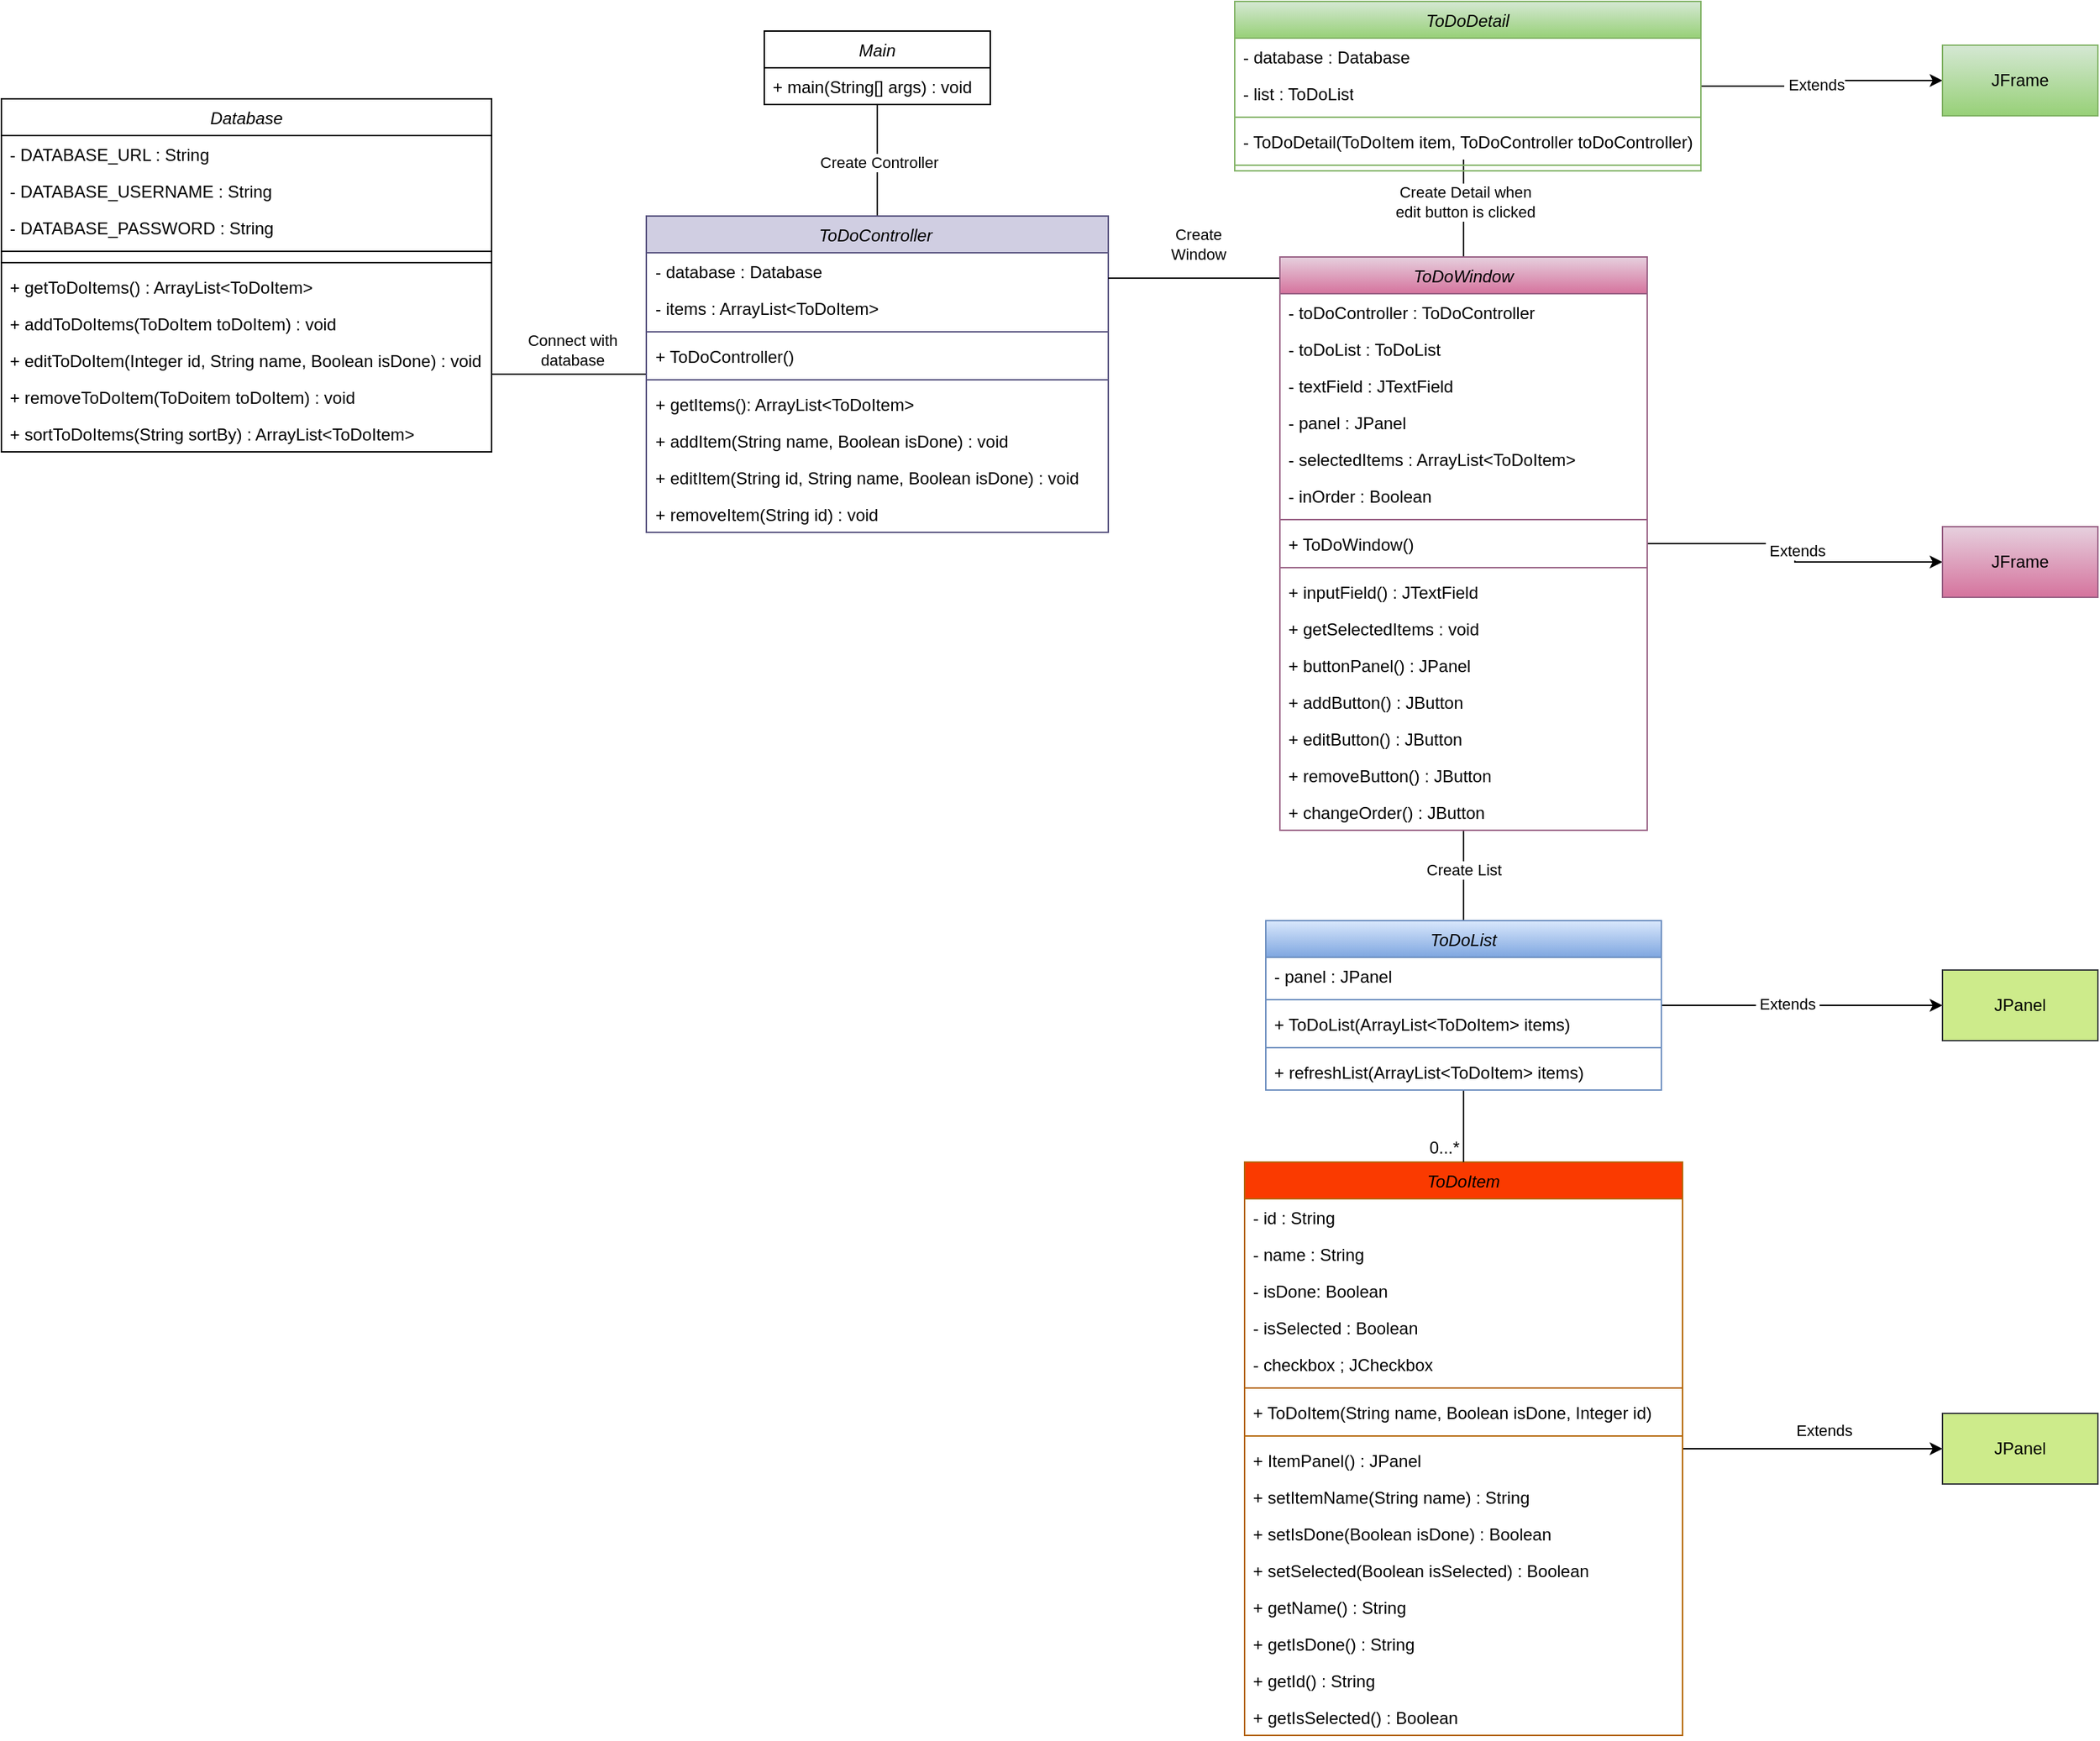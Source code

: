 <mxfile version="22.1.0" type="device">
  <diagram id="C5RBs43oDa-KdzZeNtuy" name="Page-1">
    <mxGraphModel dx="2299" dy="352" grid="0" gridSize="10" guides="1" tooltips="1" connect="1" arrows="1" fold="1" page="1" pageScale="1" pageWidth="827" pageHeight="1169" math="0" shadow="0">
      <root>
        <mxCell id="WIyWlLk6GJQsqaUBKTNV-0" />
        <mxCell id="WIyWlLk6GJQsqaUBKTNV-1" parent="WIyWlLk6GJQsqaUBKTNV-0" />
        <mxCell id="5fqE5YbZ75JVKp_CWdm1-34" style="edgeStyle=orthogonalEdgeStyle;rounded=0;orthogonalLoop=1;jettySize=auto;html=1;entryX=0.5;entryY=0;entryDx=0;entryDy=0;endArrow=none;endFill=0;" parent="WIyWlLk6GJQsqaUBKTNV-1" source="5fqE5YbZ75JVKp_CWdm1-0" target="5fqE5YbZ75JVKp_CWdm1-6" edge="1">
          <mxGeometry relative="1" as="geometry" />
        </mxCell>
        <mxCell id="YKbZHUZuPkttWX-9JCF9-5" value="Create Controller" style="edgeLabel;html=1;align=center;verticalAlign=middle;resizable=0;points=[];" parent="5fqE5YbZ75JVKp_CWdm1-34" vertex="1" connectable="0">
          <mxGeometry x="0.022" y="1" relative="1" as="geometry">
            <mxPoint as="offset" />
          </mxGeometry>
        </mxCell>
        <mxCell id="5fqE5YbZ75JVKp_CWdm1-0" value="&lt;span style=&quot;font-weight: normal;&quot;&gt;&lt;i&gt;Main&lt;/i&gt;&lt;/span&gt;" style="swimlane;fontStyle=1;align=center;verticalAlign=top;childLayout=stackLayout;horizontal=1;startSize=26;horizontalStack=0;resizeParent=1;resizeParentMax=0;resizeLast=0;collapsible=1;marginBottom=0;whiteSpace=wrap;html=1;" parent="WIyWlLk6GJQsqaUBKTNV-1" vertex="1">
          <mxGeometry x="-223" y="26" width="160" height="52" as="geometry" />
        </mxCell>
        <mxCell id="5fqE5YbZ75JVKp_CWdm1-5" value="+ main(String[] args) : void" style="text;strokeColor=none;fillColor=none;align=left;verticalAlign=top;spacingLeft=4;spacingRight=4;overflow=hidden;rotatable=0;points=[[0,0.5],[1,0.5]];portConstraint=eastwest;whiteSpace=wrap;html=1;" parent="5fqE5YbZ75JVKp_CWdm1-0" vertex="1">
          <mxGeometry y="26" width="160" height="26" as="geometry" />
        </mxCell>
        <mxCell id="w45Vwi-eIs067T10ZcWI-48" style="edgeStyle=orthogonalEdgeStyle;rounded=0;orthogonalLoop=1;jettySize=auto;html=1;entryX=1;entryY=0.5;entryDx=0;entryDy=0;endArrow=none;endFill=0;" edge="1" parent="WIyWlLk6GJQsqaUBKTNV-1" source="5fqE5YbZ75JVKp_CWdm1-6">
          <mxGeometry relative="1" as="geometry">
            <mxPoint x="-416" y="269" as="targetPoint" />
          </mxGeometry>
        </mxCell>
        <mxCell id="w45Vwi-eIs067T10ZcWI-49" value="&amp;nbsp;Connect with&amp;nbsp;&lt;br&gt;database" style="edgeLabel;html=1;align=center;verticalAlign=middle;resizable=0;points=[];" vertex="1" connectable="0" parent="w45Vwi-eIs067T10ZcWI-48">
          <mxGeometry x="0.227" y="-1" relative="1" as="geometry">
            <mxPoint x="14" y="-17" as="offset" />
          </mxGeometry>
        </mxCell>
        <mxCell id="5fqE5YbZ75JVKp_CWdm1-6" value="&lt;span style=&quot;font-weight: normal;&quot;&gt;&lt;i&gt;ToDoController&amp;nbsp;&lt;/i&gt;&lt;/span&gt;" style="swimlane;fontStyle=1;align=center;verticalAlign=top;childLayout=stackLayout;horizontal=1;startSize=26;horizontalStack=0;resizeParent=1;resizeParentMax=0;resizeLast=0;collapsible=1;marginBottom=0;whiteSpace=wrap;html=1;swimlaneFillColor=none;fillStyle=auto;fillColor=#d0cee2;strokeColor=#56517e;" parent="WIyWlLk6GJQsqaUBKTNV-1" vertex="1">
          <mxGeometry x="-306.5" y="157" width="327" height="224" as="geometry">
            <mxRectangle x="-80" y="240" width="200" height="30" as="alternateBounds" />
          </mxGeometry>
        </mxCell>
        <mxCell id="VXDTS8KAfgjFbPecjngq-49" value="- database : Database" style="text;strokeColor=none;fillColor=none;align=left;verticalAlign=top;spacingLeft=4;spacingRight=4;overflow=hidden;rotatable=0;points=[[0,0.5],[1,0.5]];portConstraint=eastwest;whiteSpace=wrap;html=1;" parent="5fqE5YbZ75JVKp_CWdm1-6" vertex="1">
          <mxGeometry y="26" width="327" height="26" as="geometry" />
        </mxCell>
        <mxCell id="sn2KJ4SA_1CiMpDm1pX7-0" value="- items : ArrayList&amp;lt;ToDoItem&amp;gt;&amp;nbsp;" style="text;strokeColor=none;fillColor=none;align=left;verticalAlign=top;spacingLeft=4;spacingRight=4;overflow=hidden;rotatable=0;points=[[0,0.5],[1,0.5]];portConstraint=eastwest;whiteSpace=wrap;html=1;" parent="5fqE5YbZ75JVKp_CWdm1-6" vertex="1">
          <mxGeometry y="52" width="327" height="26" as="geometry" />
        </mxCell>
        <mxCell id="VXDTS8KAfgjFbPecjngq-7" value="" style="line;strokeWidth=1;fillColor=none;align=left;verticalAlign=middle;spacingTop=-1;spacingLeft=3;spacingRight=3;rotatable=0;labelPosition=right;points=[];portConstraint=eastwest;strokeColor=inherit;" parent="5fqE5YbZ75JVKp_CWdm1-6" vertex="1">
          <mxGeometry y="78" width="327" height="8" as="geometry" />
        </mxCell>
        <mxCell id="VXDTS8KAfgjFbPecjngq-6" value="+ ToDoController()" style="text;strokeColor=none;fillColor=none;align=left;verticalAlign=top;spacingLeft=4;spacingRight=4;overflow=hidden;rotatable=0;points=[[0,0.5],[1,0.5]];portConstraint=eastwest;whiteSpace=wrap;html=1;" parent="5fqE5YbZ75JVKp_CWdm1-6" vertex="1">
          <mxGeometry y="86" width="327" height="26" as="geometry" />
        </mxCell>
        <mxCell id="YKbZHUZuPkttWX-9JCF9-3" value="" style="line;strokeWidth=1;fillColor=none;align=left;verticalAlign=middle;spacingTop=-1;spacingLeft=3;spacingRight=3;rotatable=0;labelPosition=right;points=[];portConstraint=eastwest;strokeColor=inherit;" parent="5fqE5YbZ75JVKp_CWdm1-6" vertex="1">
          <mxGeometry y="112" width="327" height="8" as="geometry" />
        </mxCell>
        <mxCell id="VXDTS8KAfgjFbPecjngq-11" value="+ getItems(): ArrayList&amp;lt;ToDoItem&amp;gt;" style="text;strokeColor=none;fillColor=none;align=left;verticalAlign=top;spacingLeft=4;spacingRight=4;overflow=hidden;rotatable=0;points=[[0,0.5],[1,0.5]];portConstraint=eastwest;whiteSpace=wrap;html=1;" parent="5fqE5YbZ75JVKp_CWdm1-6" vertex="1">
          <mxGeometry y="120" width="327" height="26" as="geometry" />
        </mxCell>
        <mxCell id="YKbZHUZuPkttWX-9JCF9-2" value="+ addItem(String name, Boolean isDone) : void" style="text;strokeColor=none;fillColor=none;align=left;verticalAlign=top;spacingLeft=4;spacingRight=4;overflow=hidden;rotatable=0;points=[[0,0.5],[1,0.5]];portConstraint=eastwest;whiteSpace=wrap;html=1;" parent="5fqE5YbZ75JVKp_CWdm1-6" vertex="1">
          <mxGeometry y="146" width="327" height="26" as="geometry" />
        </mxCell>
        <mxCell id="VXDTS8KAfgjFbPecjngq-8" value="+ editItem(String id, String name, Boolean isDone) : void" style="text;strokeColor=none;fillColor=none;align=left;verticalAlign=top;spacingLeft=4;spacingRight=4;overflow=hidden;rotatable=0;points=[[0,0.5],[1,0.5]];portConstraint=eastwest;whiteSpace=wrap;html=1;" parent="5fqE5YbZ75JVKp_CWdm1-6" vertex="1">
          <mxGeometry y="172" width="327" height="26" as="geometry" />
        </mxCell>
        <mxCell id="VXDTS8KAfgjFbPecjngq-10" value="+ removeItem(String id) : void" style="text;strokeColor=none;fillColor=none;align=left;verticalAlign=top;spacingLeft=4;spacingRight=4;overflow=hidden;rotatable=0;points=[[0,0.5],[1,0.5]];portConstraint=eastwest;whiteSpace=wrap;html=1;" parent="5fqE5YbZ75JVKp_CWdm1-6" vertex="1">
          <mxGeometry y="198" width="327" height="26" as="geometry" />
        </mxCell>
        <mxCell id="YPuJlvGreqLu9_dEbwyS-29" style="edgeStyle=orthogonalEdgeStyle;rounded=0;orthogonalLoop=1;jettySize=auto;html=1;" parent="WIyWlLk6GJQsqaUBKTNV-1" source="5fqE5YbZ75JVKp_CWdm1-14" target="VXDTS8KAfgjFbPecjngq-23" edge="1">
          <mxGeometry relative="1" as="geometry" />
        </mxCell>
        <mxCell id="YPuJlvGreqLu9_dEbwyS-30" value="&amp;nbsp;Extends&amp;nbsp;" style="edgeLabel;html=1;align=center;verticalAlign=middle;resizable=0;points=[];" parent="YPuJlvGreqLu9_dEbwyS-29" vertex="1" connectable="0">
          <mxGeometry x="0.143" relative="1" as="geometry">
            <mxPoint x="-5" y="-13" as="offset" />
          </mxGeometry>
        </mxCell>
        <mxCell id="5fqE5YbZ75JVKp_CWdm1-14" value="&lt;span style=&quot;font-weight: normal;&quot;&gt;&lt;i&gt;ToDoItem&lt;/i&gt;&lt;/span&gt;" style="swimlane;fontStyle=1;align=center;verticalAlign=top;childLayout=stackLayout;horizontal=1;startSize=26;horizontalStack=0;resizeParent=1;resizeParentMax=0;resizeLast=0;collapsible=1;marginBottom=0;whiteSpace=wrap;html=1;fillColor=#FA3A00;strokeColor=#b46504;" parent="WIyWlLk6GJQsqaUBKTNV-1" vertex="1">
          <mxGeometry x="117" y="827" width="310" height="406" as="geometry" />
        </mxCell>
        <mxCell id="WXL3QWsiNKZZX-hc_rVJ-0" value="- id : String" style="text;strokeColor=none;fillColor=none;align=left;verticalAlign=top;spacingLeft=4;spacingRight=4;overflow=hidden;rotatable=0;points=[[0,0.5],[1,0.5]];portConstraint=eastwest;whiteSpace=wrap;html=1;" parent="5fqE5YbZ75JVKp_CWdm1-14" vertex="1">
          <mxGeometry y="26" width="310" height="26" as="geometry" />
        </mxCell>
        <mxCell id="VXDTS8KAfgjFbPecjngq-38" value="- name : String" style="text;strokeColor=none;fillColor=none;align=left;verticalAlign=top;spacingLeft=4;spacingRight=4;overflow=hidden;rotatable=0;points=[[0,0.5],[1,0.5]];portConstraint=eastwest;whiteSpace=wrap;html=1;" parent="5fqE5YbZ75JVKp_CWdm1-14" vertex="1">
          <mxGeometry y="52" width="310" height="26" as="geometry" />
        </mxCell>
        <mxCell id="5fqE5YbZ75JVKp_CWdm1-18" value="- isDone: Boolean" style="text;strokeColor=none;fillColor=none;align=left;verticalAlign=top;spacingLeft=4;spacingRight=4;overflow=hidden;rotatable=0;points=[[0,0.5],[1,0.5]];portConstraint=eastwest;whiteSpace=wrap;html=1;" parent="5fqE5YbZ75JVKp_CWdm1-14" vertex="1">
          <mxGeometry y="78" width="310" height="26" as="geometry" />
        </mxCell>
        <mxCell id="w45Vwi-eIs067T10ZcWI-41" value="- isSelected : Boolean" style="text;strokeColor=none;fillColor=none;align=left;verticalAlign=top;spacingLeft=4;spacingRight=4;overflow=hidden;rotatable=0;points=[[0,0.5],[1,0.5]];portConstraint=eastwest;whiteSpace=wrap;html=1;" vertex="1" parent="5fqE5YbZ75JVKp_CWdm1-14">
          <mxGeometry y="104" width="310" height="26" as="geometry" />
        </mxCell>
        <mxCell id="w45Vwi-eIs067T10ZcWI-42" value="- checkbox ; JCheckbox" style="text;strokeColor=none;fillColor=none;align=left;verticalAlign=top;spacingLeft=4;spacingRight=4;overflow=hidden;rotatable=0;points=[[0,0.5],[1,0.5]];portConstraint=eastwest;whiteSpace=wrap;html=1;" vertex="1" parent="5fqE5YbZ75JVKp_CWdm1-14">
          <mxGeometry y="130" width="310" height="26" as="geometry" />
        </mxCell>
        <mxCell id="ok7mwBRD0pdlW0gtu_qI-7" value="" style="line;strokeWidth=1;fillColor=none;align=left;verticalAlign=middle;spacingTop=-1;spacingLeft=3;spacingRight=3;rotatable=0;labelPosition=right;points=[];portConstraint=eastwest;strokeColor=inherit;" parent="5fqE5YbZ75JVKp_CWdm1-14" vertex="1">
          <mxGeometry y="156" width="310" height="8" as="geometry" />
        </mxCell>
        <mxCell id="ok7mwBRD0pdlW0gtu_qI-6" value="+ ToDoItem(String name, Boolean isDone, Integer id&lt;span style=&quot;background-color: initial;&quot;&gt;)&lt;/span&gt;" style="text;strokeColor=none;fillColor=none;align=left;verticalAlign=top;spacingLeft=4;spacingRight=4;overflow=hidden;rotatable=0;points=[[0,0.5],[1,0.5]];portConstraint=eastwest;whiteSpace=wrap;html=1;" parent="5fqE5YbZ75JVKp_CWdm1-14" vertex="1">
          <mxGeometry y="164" width="310" height="26" as="geometry" />
        </mxCell>
        <mxCell id="YPuJlvGreqLu9_dEbwyS-28" value="" style="line;strokeWidth=1;fillColor=none;align=left;verticalAlign=middle;spacingTop=-1;spacingLeft=3;spacingRight=3;rotatable=0;labelPosition=right;points=[];portConstraint=eastwest;strokeColor=inherit;" parent="5fqE5YbZ75JVKp_CWdm1-14" vertex="1">
          <mxGeometry y="190" width="310" height="8" as="geometry" />
        </mxCell>
        <mxCell id="w45Vwi-eIs067T10ZcWI-43" value="+ ItemPanel() : JPanel" style="text;strokeColor=none;fillColor=none;align=left;verticalAlign=top;spacingLeft=4;spacingRight=4;overflow=hidden;rotatable=0;points=[[0,0.5],[1,0.5]];portConstraint=eastwest;whiteSpace=wrap;html=1;" vertex="1" parent="5fqE5YbZ75JVKp_CWdm1-14">
          <mxGeometry y="198" width="310" height="26" as="geometry" />
        </mxCell>
        <mxCell id="VXDTS8KAfgjFbPecjngq-48" value="+ setItemName(String name) : String" style="text;strokeColor=none;fillColor=none;align=left;verticalAlign=top;spacingLeft=4;spacingRight=4;overflow=hidden;rotatable=0;points=[[0,0.5],[1,0.5]];portConstraint=eastwest;whiteSpace=wrap;html=1;" parent="5fqE5YbZ75JVKp_CWdm1-14" vertex="1">
          <mxGeometry y="224" width="310" height="26" as="geometry" />
        </mxCell>
        <mxCell id="ok7mwBRD0pdlW0gtu_qI-10" value="+ setIsDone(Boolean isDone) : Boolean" style="text;strokeColor=none;fillColor=none;align=left;verticalAlign=top;spacingLeft=4;spacingRight=4;overflow=hidden;rotatable=0;points=[[0,0.5],[1,0.5]];portConstraint=eastwest;whiteSpace=wrap;html=1;" parent="5fqE5YbZ75JVKp_CWdm1-14" vertex="1">
          <mxGeometry y="250" width="310" height="26" as="geometry" />
        </mxCell>
        <mxCell id="w45Vwi-eIs067T10ZcWI-44" value="+ setSelected(Boolean isSelected) : Boolean" style="text;strokeColor=none;fillColor=none;align=left;verticalAlign=top;spacingLeft=4;spacingRight=4;overflow=hidden;rotatable=0;points=[[0,0.5],[1,0.5]];portConstraint=eastwest;whiteSpace=wrap;html=1;" vertex="1" parent="5fqE5YbZ75JVKp_CWdm1-14">
          <mxGeometry y="276" width="310" height="26" as="geometry" />
        </mxCell>
        <mxCell id="ok7mwBRD0pdlW0gtu_qI-9" value="+ getName() : String" style="text;strokeColor=none;fillColor=none;align=left;verticalAlign=top;spacingLeft=4;spacingRight=4;overflow=hidden;rotatable=0;points=[[0,0.5],[1,0.5]];portConstraint=eastwest;whiteSpace=wrap;html=1;" parent="5fqE5YbZ75JVKp_CWdm1-14" vertex="1">
          <mxGeometry y="302" width="310" height="26" as="geometry" />
        </mxCell>
        <mxCell id="w45Vwi-eIs067T10ZcWI-45" value="+ getIsDone() : String" style="text;strokeColor=none;fillColor=none;align=left;verticalAlign=top;spacingLeft=4;spacingRight=4;overflow=hidden;rotatable=0;points=[[0,0.5],[1,0.5]];portConstraint=eastwest;whiteSpace=wrap;html=1;" vertex="1" parent="5fqE5YbZ75JVKp_CWdm1-14">
          <mxGeometry y="328" width="310" height="26" as="geometry" />
        </mxCell>
        <mxCell id="w45Vwi-eIs067T10ZcWI-46" value="+ getId() : String" style="text;strokeColor=none;fillColor=none;align=left;verticalAlign=top;spacingLeft=4;spacingRight=4;overflow=hidden;rotatable=0;points=[[0,0.5],[1,0.5]];portConstraint=eastwest;whiteSpace=wrap;html=1;" vertex="1" parent="5fqE5YbZ75JVKp_CWdm1-14">
          <mxGeometry y="354" width="310" height="26" as="geometry" />
        </mxCell>
        <mxCell id="ok7mwBRD0pdlW0gtu_qI-8" value="+ getIsSelected() : Boolean" style="text;strokeColor=none;fillColor=none;align=left;verticalAlign=top;spacingLeft=4;spacingRight=4;overflow=hidden;rotatable=0;points=[[0,0.5],[1,0.5]];portConstraint=eastwest;whiteSpace=wrap;html=1;" parent="5fqE5YbZ75JVKp_CWdm1-14" vertex="1">
          <mxGeometry y="380" width="310" height="26" as="geometry" />
        </mxCell>
        <mxCell id="MZkFQkuztekx0cr0IuyE-0" value="&lt;span style=&quot;font-weight: normal;&quot;&gt;&lt;i&gt;Database&lt;/i&gt;&lt;/span&gt;" style="swimlane;fontStyle=1;align=center;verticalAlign=top;childLayout=stackLayout;horizontal=1;startSize=26;horizontalStack=0;resizeParent=1;resizeParentMax=0;resizeLast=0;collapsible=1;marginBottom=0;whiteSpace=wrap;html=1;" parent="WIyWlLk6GJQsqaUBKTNV-1" vertex="1">
          <mxGeometry x="-763" y="74" width="347" height="250" as="geometry">
            <mxRectangle x="-80" y="240" width="200" height="30" as="alternateBounds" />
          </mxGeometry>
        </mxCell>
        <mxCell id="w45Vwi-eIs067T10ZcWI-2" value="- DATABASE_URL : String" style="text;strokeColor=none;fillColor=none;align=left;verticalAlign=top;spacingLeft=4;spacingRight=4;overflow=hidden;rotatable=0;points=[[0,0.5],[1,0.5]];portConstraint=eastwest;whiteSpace=wrap;html=1;" vertex="1" parent="MZkFQkuztekx0cr0IuyE-0">
          <mxGeometry y="26" width="347" height="26" as="geometry" />
        </mxCell>
        <mxCell id="w45Vwi-eIs067T10ZcWI-1" value="- DATABASE_USERNAME : String" style="text;strokeColor=none;fillColor=none;align=left;verticalAlign=top;spacingLeft=4;spacingRight=4;overflow=hidden;rotatable=0;points=[[0,0.5],[1,0.5]];portConstraint=eastwest;whiteSpace=wrap;html=1;" vertex="1" parent="MZkFQkuztekx0cr0IuyE-0">
          <mxGeometry y="52" width="347" height="26" as="geometry" />
        </mxCell>
        <mxCell id="w45Vwi-eIs067T10ZcWI-4" value="- DATABASE_PASSWORD : String" style="text;strokeColor=none;fillColor=none;align=left;verticalAlign=top;spacingLeft=4;spacingRight=4;overflow=hidden;rotatable=0;points=[[0,0.5],[1,0.5]];portConstraint=eastwest;whiteSpace=wrap;html=1;" vertex="1" parent="MZkFQkuztekx0cr0IuyE-0">
          <mxGeometry y="78" width="347" height="26" as="geometry" />
        </mxCell>
        <mxCell id="w45Vwi-eIs067T10ZcWI-8" value="" style="line;strokeWidth=1;fillColor=none;align=left;verticalAlign=middle;spacingTop=-1;spacingLeft=3;spacingRight=3;rotatable=0;labelPosition=right;points=[];portConstraint=eastwest;strokeColor=inherit;" vertex="1" parent="MZkFQkuztekx0cr0IuyE-0">
          <mxGeometry y="104" width="347" height="8" as="geometry" />
        </mxCell>
        <mxCell id="w45Vwi-eIs067T10ZcWI-56" value="" style="line;strokeWidth=1;fillColor=none;align=left;verticalAlign=middle;spacingTop=-1;spacingLeft=3;spacingRight=3;rotatable=0;labelPosition=right;points=[];portConstraint=eastwest;strokeColor=inherit;" vertex="1" parent="MZkFQkuztekx0cr0IuyE-0">
          <mxGeometry y="112" width="347" height="8" as="geometry" />
        </mxCell>
        <mxCell id="w45Vwi-eIs067T10ZcWI-9" value="+&amp;nbsp;getToDoItems() : ArrayList&amp;lt;ToDoItem&amp;gt;" style="text;strokeColor=none;fillColor=none;align=left;verticalAlign=top;spacingLeft=4;spacingRight=4;overflow=hidden;rotatable=0;points=[[0,0.5],[1,0.5]];portConstraint=eastwest;whiteSpace=wrap;html=1;" vertex="1" parent="MZkFQkuztekx0cr0IuyE-0">
          <mxGeometry y="120" width="347" height="26" as="geometry" />
        </mxCell>
        <mxCell id="w45Vwi-eIs067T10ZcWI-11" value="+&amp;nbsp;addToDoItems(ToDoItem toDoItem) : void" style="text;strokeColor=none;fillColor=none;align=left;verticalAlign=top;spacingLeft=4;spacingRight=4;overflow=hidden;rotatable=0;points=[[0,0.5],[1,0.5]];portConstraint=eastwest;whiteSpace=wrap;html=1;" vertex="1" parent="MZkFQkuztekx0cr0IuyE-0">
          <mxGeometry y="146" width="347" height="26" as="geometry" />
        </mxCell>
        <mxCell id="w45Vwi-eIs067T10ZcWI-10" value="+&amp;nbsp;editToDoItem(Integer id, String name, Boolean isDone) : void" style="text;strokeColor=none;fillColor=none;align=left;verticalAlign=top;spacingLeft=4;spacingRight=4;overflow=hidden;rotatable=0;points=[[0,0.5],[1,0.5]];portConstraint=eastwest;whiteSpace=wrap;html=1;" vertex="1" parent="MZkFQkuztekx0cr0IuyE-0">
          <mxGeometry y="172" width="347" height="26" as="geometry" />
        </mxCell>
        <mxCell id="w45Vwi-eIs067T10ZcWI-7" value="+&amp;nbsp;removeToDoItem(ToDoitem toDoItem) : void" style="text;strokeColor=none;fillColor=none;align=left;verticalAlign=top;spacingLeft=4;spacingRight=4;overflow=hidden;rotatable=0;points=[[0,0.5],[1,0.5]];portConstraint=eastwest;whiteSpace=wrap;html=1;" vertex="1" parent="MZkFQkuztekx0cr0IuyE-0">
          <mxGeometry y="198" width="347" height="26" as="geometry" />
        </mxCell>
        <mxCell id="w45Vwi-eIs067T10ZcWI-12" value="+&amp;nbsp;sortToDoItems(String sortBy) : ArrayList&amp;lt;ToDoItem&amp;gt;" style="text;strokeColor=none;fillColor=none;align=left;verticalAlign=top;spacingLeft=4;spacingRight=4;overflow=hidden;rotatable=0;points=[[0,0.5],[1,0.5]];portConstraint=eastwest;whiteSpace=wrap;html=1;" vertex="1" parent="MZkFQkuztekx0cr0IuyE-0">
          <mxGeometry y="224" width="347" height="26" as="geometry" />
        </mxCell>
        <mxCell id="VXDTS8KAfgjFbPecjngq-43" style="edgeStyle=orthogonalEdgeStyle;rounded=0;orthogonalLoop=1;jettySize=auto;html=1;endArrow=none;endFill=0;" parent="WIyWlLk6GJQsqaUBKTNV-1" edge="1">
          <mxGeometry relative="1" as="geometry">
            <mxPoint x="150.5" y="201" as="sourcePoint" />
            <mxPoint x="26.5" y="201" as="targetPoint" />
            <Array as="points">
              <mxPoint x="20.5" y="201" />
            </Array>
          </mxGeometry>
        </mxCell>
        <mxCell id="VXDTS8KAfgjFbPecjngq-53" value="Create&lt;br&gt;Window" style="edgeLabel;html=1;align=center;verticalAlign=middle;resizable=0;points=[];" parent="VXDTS8KAfgjFbPecjngq-43" vertex="1" connectable="0">
          <mxGeometry x="0.377" y="-1" relative="1" as="geometry">
            <mxPoint x="27" y="-23" as="offset" />
          </mxGeometry>
        </mxCell>
        <mxCell id="YPuJlvGreqLu9_dEbwyS-53" style="edgeStyle=orthogonalEdgeStyle;rounded=0;orthogonalLoop=1;jettySize=auto;html=1;" parent="WIyWlLk6GJQsqaUBKTNV-1" source="VXDTS8KAfgjFbPecjngq-0" target="VXDTS8KAfgjFbPecjngq-14" edge="1">
          <mxGeometry relative="1" as="geometry" />
        </mxCell>
        <mxCell id="w45Vwi-eIs067T10ZcWI-51" value="&amp;nbsp;Extends&amp;nbsp;" style="edgeLabel;html=1;align=center;verticalAlign=middle;resizable=0;points=[];" vertex="1" connectable="0" parent="YPuJlvGreqLu9_dEbwyS-53">
          <mxGeometry x="-0.018" y="1" relative="1" as="geometry">
            <mxPoint as="offset" />
          </mxGeometry>
        </mxCell>
        <mxCell id="w45Vwi-eIs067T10ZcWI-29" style="edgeStyle=orthogonalEdgeStyle;rounded=0;orthogonalLoop=1;jettySize=auto;html=1;endArrow=none;endFill=0;" edge="1" parent="WIyWlLk6GJQsqaUBKTNV-1" source="VXDTS8KAfgjFbPecjngq-0" target="YPuJlvGreqLu9_dEbwyS-31">
          <mxGeometry relative="1" as="geometry" />
        </mxCell>
        <mxCell id="w45Vwi-eIs067T10ZcWI-54" value="&amp;nbsp;Create List&amp;nbsp;" style="edgeLabel;html=1;align=center;verticalAlign=middle;resizable=0;points=[];" vertex="1" connectable="0" parent="w45Vwi-eIs067T10ZcWI-29">
          <mxGeometry x="-0.148" y="2" relative="1" as="geometry">
            <mxPoint x="-2" as="offset" />
          </mxGeometry>
        </mxCell>
        <mxCell id="w45Vwi-eIs067T10ZcWI-38" style="edgeStyle=orthogonalEdgeStyle;rounded=0;orthogonalLoop=1;jettySize=auto;html=1;endArrow=none;endFill=0;" edge="1" parent="WIyWlLk6GJQsqaUBKTNV-1" source="VXDTS8KAfgjFbPecjngq-0" target="w45Vwi-eIs067T10ZcWI-37">
          <mxGeometry relative="1" as="geometry">
            <Array as="points">
              <mxPoint x="272" y="141" />
              <mxPoint x="272" y="141" />
            </Array>
          </mxGeometry>
        </mxCell>
        <mxCell id="w45Vwi-eIs067T10ZcWI-50" value="&amp;nbsp;Create Detail when&amp;nbsp;&lt;br&gt;&amp;nbsp;edit button is clicked&amp;nbsp;" style="edgeLabel;html=1;align=center;verticalAlign=middle;resizable=0;points=[];" vertex="1" connectable="0" parent="w45Vwi-eIs067T10ZcWI-38">
          <mxGeometry x="0.136" y="-1" relative="1" as="geometry">
            <mxPoint as="offset" />
          </mxGeometry>
        </mxCell>
        <mxCell id="VXDTS8KAfgjFbPecjngq-0" value="&lt;span style=&quot;font-weight: normal;&quot;&gt;&lt;i&gt;ToDoWindow&lt;/i&gt;&lt;/span&gt;" style="swimlane;fontStyle=1;align=center;verticalAlign=top;childLayout=stackLayout;horizontal=1;startSize=26;horizontalStack=0;resizeParent=1;resizeParentMax=0;resizeLast=0;collapsible=1;marginBottom=0;whiteSpace=wrap;html=1;fillColor=#e6d0de;gradientColor=#d5739d;strokeColor=#996185;" parent="WIyWlLk6GJQsqaUBKTNV-1" vertex="1">
          <mxGeometry x="142" y="186" width="260" height="406" as="geometry">
            <mxRectangle x="-80" y="240" width="200" height="30" as="alternateBounds" />
          </mxGeometry>
        </mxCell>
        <mxCell id="VXDTS8KAfgjFbPecjngq-42" value="- toDoController : ToDoController" style="text;strokeColor=none;fillColor=none;align=left;verticalAlign=top;spacingLeft=4;spacingRight=4;overflow=hidden;rotatable=0;points=[[0,0.5],[1,0.5]];portConstraint=eastwest;whiteSpace=wrap;html=1;" parent="VXDTS8KAfgjFbPecjngq-0" vertex="1">
          <mxGeometry y="26" width="260" height="26" as="geometry" />
        </mxCell>
        <mxCell id="w45Vwi-eIs067T10ZcWI-14" value="- toDoList : ToDoList" style="text;strokeColor=none;fillColor=none;align=left;verticalAlign=top;spacingLeft=4;spacingRight=4;overflow=hidden;rotatable=0;points=[[0,0.5],[1,0.5]];portConstraint=eastwest;whiteSpace=wrap;html=1;" vertex="1" parent="VXDTS8KAfgjFbPecjngq-0">
          <mxGeometry y="52" width="260" height="26" as="geometry" />
        </mxCell>
        <mxCell id="w45Vwi-eIs067T10ZcWI-16" value="- textField : JTextField" style="text;strokeColor=none;fillColor=none;align=left;verticalAlign=top;spacingLeft=4;spacingRight=4;overflow=hidden;rotatable=0;points=[[0,0.5],[1,0.5]];portConstraint=eastwest;whiteSpace=wrap;html=1;" vertex="1" parent="VXDTS8KAfgjFbPecjngq-0">
          <mxGeometry y="78" width="260" height="26" as="geometry" />
        </mxCell>
        <mxCell id="w45Vwi-eIs067T10ZcWI-17" value="- panel : JPanel" style="text;strokeColor=none;fillColor=none;align=left;verticalAlign=top;spacingLeft=4;spacingRight=4;overflow=hidden;rotatable=0;points=[[0,0.5],[1,0.5]];portConstraint=eastwest;whiteSpace=wrap;html=1;" vertex="1" parent="VXDTS8KAfgjFbPecjngq-0">
          <mxGeometry y="104" width="260" height="26" as="geometry" />
        </mxCell>
        <mxCell id="w45Vwi-eIs067T10ZcWI-15" value="- selectedItems : ArrayList&amp;lt;ToDoItem&amp;gt;" style="text;strokeColor=none;fillColor=none;align=left;verticalAlign=top;spacingLeft=4;spacingRight=4;overflow=hidden;rotatable=0;points=[[0,0.5],[1,0.5]];portConstraint=eastwest;whiteSpace=wrap;html=1;" vertex="1" parent="VXDTS8KAfgjFbPecjngq-0">
          <mxGeometry y="130" width="260" height="26" as="geometry" />
        </mxCell>
        <mxCell id="w45Vwi-eIs067T10ZcWI-13" value="- inOrder : Boolean" style="text;strokeColor=none;fillColor=none;align=left;verticalAlign=top;spacingLeft=4;spacingRight=4;overflow=hidden;rotatable=0;points=[[0,0.5],[1,0.5]];portConstraint=eastwest;whiteSpace=wrap;html=1;" vertex="1" parent="VXDTS8KAfgjFbPecjngq-0">
          <mxGeometry y="156" width="260" height="26" as="geometry" />
        </mxCell>
        <mxCell id="w45Vwi-eIs067T10ZcWI-19" value="" style="line;strokeWidth=1;fillColor=none;align=left;verticalAlign=middle;spacingTop=-1;spacingLeft=3;spacingRight=3;rotatable=0;labelPosition=right;points=[];portConstraint=eastwest;strokeColor=inherit;" vertex="1" parent="VXDTS8KAfgjFbPecjngq-0">
          <mxGeometry y="182" width="260" height="8" as="geometry" />
        </mxCell>
        <mxCell id="w45Vwi-eIs067T10ZcWI-20" value="+ ToDoWindow()" style="text;strokeColor=none;fillColor=none;align=left;verticalAlign=top;spacingLeft=4;spacingRight=4;overflow=hidden;rotatable=0;points=[[0,0.5],[1,0.5]];portConstraint=eastwest;whiteSpace=wrap;html=1;" vertex="1" parent="VXDTS8KAfgjFbPecjngq-0">
          <mxGeometry y="190" width="260" height="26" as="geometry" />
        </mxCell>
        <mxCell id="w45Vwi-eIs067T10ZcWI-21" value="" style="line;strokeWidth=1;fillColor=none;align=left;verticalAlign=middle;spacingTop=-1;spacingLeft=3;spacingRight=3;rotatable=0;labelPosition=right;points=[];portConstraint=eastwest;strokeColor=inherit;" vertex="1" parent="VXDTS8KAfgjFbPecjngq-0">
          <mxGeometry y="216" width="260" height="8" as="geometry" />
        </mxCell>
        <mxCell id="w45Vwi-eIs067T10ZcWI-18" value="+ inputField() : JTextField" style="text;strokeColor=none;fillColor=none;align=left;verticalAlign=top;spacingLeft=4;spacingRight=4;overflow=hidden;rotatable=0;points=[[0,0.5],[1,0.5]];portConstraint=eastwest;whiteSpace=wrap;html=1;" vertex="1" parent="VXDTS8KAfgjFbPecjngq-0">
          <mxGeometry y="224" width="260" height="26" as="geometry" />
        </mxCell>
        <mxCell id="w45Vwi-eIs067T10ZcWI-23" value="+ getSelectedItems : void" style="text;strokeColor=none;fillColor=none;align=left;verticalAlign=top;spacingLeft=4;spacingRight=4;overflow=hidden;rotatable=0;points=[[0,0.5],[1,0.5]];portConstraint=eastwest;whiteSpace=wrap;html=1;" vertex="1" parent="VXDTS8KAfgjFbPecjngq-0">
          <mxGeometry y="250" width="260" height="26" as="geometry" />
        </mxCell>
        <mxCell id="w45Vwi-eIs067T10ZcWI-24" value="+ buttonPanel() : JPanel" style="text;strokeColor=none;fillColor=none;align=left;verticalAlign=top;spacingLeft=4;spacingRight=4;overflow=hidden;rotatable=0;points=[[0,0.5],[1,0.5]];portConstraint=eastwest;whiteSpace=wrap;html=1;" vertex="1" parent="VXDTS8KAfgjFbPecjngq-0">
          <mxGeometry y="276" width="260" height="26" as="geometry" />
        </mxCell>
        <mxCell id="w45Vwi-eIs067T10ZcWI-26" value="+ addButton() : JButton" style="text;strokeColor=none;fillColor=none;align=left;verticalAlign=top;spacingLeft=4;spacingRight=4;overflow=hidden;rotatable=0;points=[[0,0.5],[1,0.5]];portConstraint=eastwest;whiteSpace=wrap;html=1;" vertex="1" parent="VXDTS8KAfgjFbPecjngq-0">
          <mxGeometry y="302" width="260" height="26" as="geometry" />
        </mxCell>
        <mxCell id="w45Vwi-eIs067T10ZcWI-27" value="+ editButton() : JButton" style="text;strokeColor=none;fillColor=none;align=left;verticalAlign=top;spacingLeft=4;spacingRight=4;overflow=hidden;rotatable=0;points=[[0,0.5],[1,0.5]];portConstraint=eastwest;whiteSpace=wrap;html=1;" vertex="1" parent="VXDTS8KAfgjFbPecjngq-0">
          <mxGeometry y="328" width="260" height="26" as="geometry" />
        </mxCell>
        <mxCell id="w45Vwi-eIs067T10ZcWI-25" value="+ removeButton() : JButton" style="text;strokeColor=none;fillColor=none;align=left;verticalAlign=top;spacingLeft=4;spacingRight=4;overflow=hidden;rotatable=0;points=[[0,0.5],[1,0.5]];portConstraint=eastwest;whiteSpace=wrap;html=1;" vertex="1" parent="VXDTS8KAfgjFbPecjngq-0">
          <mxGeometry y="354" width="260" height="26" as="geometry" />
        </mxCell>
        <mxCell id="w45Vwi-eIs067T10ZcWI-22" value="+ changeOrder() : JButton" style="text;strokeColor=none;fillColor=none;align=left;verticalAlign=top;spacingLeft=4;spacingRight=4;overflow=hidden;rotatable=0;points=[[0,0.5],[1,0.5]];portConstraint=eastwest;whiteSpace=wrap;html=1;" vertex="1" parent="VXDTS8KAfgjFbPecjngq-0">
          <mxGeometry y="380" width="260" height="26" as="geometry" />
        </mxCell>
        <mxCell id="VXDTS8KAfgjFbPecjngq-14" value="JFrame" style="html=1;whiteSpace=wrap;fillColor=#e6d0de;gradientColor=#d5739d;strokeColor=#996185;" parent="WIyWlLk6GJQsqaUBKTNV-1" vertex="1">
          <mxGeometry x="611" y="377" width="110" height="50" as="geometry" />
        </mxCell>
        <mxCell id="VXDTS8KAfgjFbPecjngq-23" value="JPanel" style="html=1;whiteSpace=wrap;fillColor=#cdeb8b;strokeColor=#36393d;" parent="WIyWlLk6GJQsqaUBKTNV-1" vertex="1">
          <mxGeometry x="611" y="1005" width="110" height="50" as="geometry" />
        </mxCell>
        <mxCell id="YPuJlvGreqLu9_dEbwyS-43" style="edgeStyle=orthogonalEdgeStyle;rounded=0;orthogonalLoop=1;jettySize=auto;html=1;entryX=0;entryY=0.5;entryDx=0;entryDy=0;" parent="WIyWlLk6GJQsqaUBKTNV-1" source="YPuJlvGreqLu9_dEbwyS-31" target="YPuJlvGreqLu9_dEbwyS-42" edge="1">
          <mxGeometry relative="1" as="geometry">
            <mxPoint x="536" y="841.18" as="targetPoint" />
          </mxGeometry>
        </mxCell>
        <mxCell id="w45Vwi-eIs067T10ZcWI-53" value="&amp;nbsp;Extends&amp;nbsp;" style="edgeLabel;html=1;align=center;verticalAlign=middle;resizable=0;points=[];" vertex="1" connectable="0" parent="YPuJlvGreqLu9_dEbwyS-43">
          <mxGeometry x="-0.11" y="1" relative="1" as="geometry">
            <mxPoint as="offset" />
          </mxGeometry>
        </mxCell>
        <mxCell id="YPuJlvGreqLu9_dEbwyS-51" style="edgeStyle=orthogonalEdgeStyle;rounded=0;orthogonalLoop=1;jettySize=auto;html=1;entryX=0.5;entryY=0;entryDx=0;entryDy=0;endArrow=none;endFill=0;" parent="WIyWlLk6GJQsqaUBKTNV-1" source="YPuJlvGreqLu9_dEbwyS-31" target="5fqE5YbZ75JVKp_CWdm1-14" edge="1">
          <mxGeometry relative="1" as="geometry" />
        </mxCell>
        <mxCell id="YPuJlvGreqLu9_dEbwyS-31" value="&lt;span style=&quot;font-weight: normal;&quot;&gt;&lt;i&gt;ToDoList&lt;/i&gt;&lt;/span&gt;" style="swimlane;fontStyle=1;align=center;verticalAlign=top;childLayout=stackLayout;horizontal=1;startSize=26;horizontalStack=0;resizeParent=1;resizeParentMax=0;resizeLast=0;collapsible=1;marginBottom=0;whiteSpace=wrap;html=1;fillColor=#dae8fc;strokeColor=#6c8ebf;gradientColor=#7ea6e0;" parent="WIyWlLk6GJQsqaUBKTNV-1" vertex="1">
          <mxGeometry x="132" y="656.0" width="280" height="120" as="geometry" />
        </mxCell>
        <mxCell id="YPuJlvGreqLu9_dEbwyS-34" value="- panel : JPanel" style="text;strokeColor=none;fillColor=none;align=left;verticalAlign=top;spacingLeft=4;spacingRight=4;overflow=hidden;rotatable=0;points=[[0,0.5],[1,0.5]];portConstraint=eastwest;whiteSpace=wrap;html=1;" parent="YPuJlvGreqLu9_dEbwyS-31" vertex="1">
          <mxGeometry y="26" width="280" height="26" as="geometry" />
        </mxCell>
        <mxCell id="YPuJlvGreqLu9_dEbwyS-35" value="" style="line;strokeWidth=1;fillColor=none;align=left;verticalAlign=middle;spacingTop=-1;spacingLeft=3;spacingRight=3;rotatable=0;labelPosition=right;points=[];portConstraint=eastwest;strokeColor=inherit;" parent="YPuJlvGreqLu9_dEbwyS-31" vertex="1">
          <mxGeometry y="52" width="280" height="8" as="geometry" />
        </mxCell>
        <mxCell id="YPuJlvGreqLu9_dEbwyS-36" value="+ ToDoList(ArrayList&amp;lt;ToDoItem&amp;gt; items)" style="text;strokeColor=none;fillColor=none;align=left;verticalAlign=top;spacingLeft=4;spacingRight=4;overflow=hidden;rotatable=0;points=[[0,0.5],[1,0.5]];portConstraint=eastwest;whiteSpace=wrap;html=1;" parent="YPuJlvGreqLu9_dEbwyS-31" vertex="1">
          <mxGeometry y="60" width="280" height="26" as="geometry" />
        </mxCell>
        <mxCell id="YPuJlvGreqLu9_dEbwyS-37" value="" style="line;strokeWidth=1;fillColor=none;align=left;verticalAlign=middle;spacingTop=-1;spacingLeft=3;spacingRight=3;rotatable=0;labelPosition=right;points=[];portConstraint=eastwest;strokeColor=inherit;" parent="YPuJlvGreqLu9_dEbwyS-31" vertex="1">
          <mxGeometry y="86" width="280" height="8" as="geometry" />
        </mxCell>
        <mxCell id="YPuJlvGreqLu9_dEbwyS-50" value="+ refreshList(ArrayList&amp;lt;ToDoItem&amp;gt; items)" style="text;strokeColor=none;fillColor=none;align=left;verticalAlign=top;spacingLeft=4;spacingRight=4;overflow=hidden;rotatable=0;points=[[0,0.5],[1,0.5]];portConstraint=eastwest;whiteSpace=wrap;html=1;" parent="YPuJlvGreqLu9_dEbwyS-31" vertex="1">
          <mxGeometry y="94" width="280" height="26" as="geometry" />
        </mxCell>
        <mxCell id="YPuJlvGreqLu9_dEbwyS-42" value="JPanel" style="html=1;whiteSpace=wrap;fillColor=#cdeb8b;strokeColor=#36393d;" parent="WIyWlLk6GJQsqaUBKTNV-1" vertex="1">
          <mxGeometry x="611" y="691.0" width="110" height="50" as="geometry" />
        </mxCell>
        <mxCell id="YPuJlvGreqLu9_dEbwyS-52" value="0...*" style="text;html=1;align=center;verticalAlign=middle;resizable=0;points=[];autosize=1;strokeColor=none;fillColor=none;" parent="WIyWlLk6GJQsqaUBKTNV-1" vertex="1">
          <mxGeometry x="238" y="804" width="39" height="26" as="geometry" />
        </mxCell>
        <mxCell id="w45Vwi-eIs067T10ZcWI-40" style="edgeStyle=orthogonalEdgeStyle;rounded=0;orthogonalLoop=1;jettySize=auto;html=1;" edge="1" parent="WIyWlLk6GJQsqaUBKTNV-1" source="w45Vwi-eIs067T10ZcWI-32" target="w45Vwi-eIs067T10ZcWI-39">
          <mxGeometry relative="1" as="geometry" />
        </mxCell>
        <mxCell id="w45Vwi-eIs067T10ZcWI-52" value="&amp;nbsp;Extends" style="edgeLabel;html=1;align=center;verticalAlign=middle;resizable=0;points=[];" vertex="1" connectable="0" parent="w45Vwi-eIs067T10ZcWI-40">
          <mxGeometry x="-0.092" y="1" relative="1" as="geometry">
            <mxPoint as="offset" />
          </mxGeometry>
        </mxCell>
        <mxCell id="w45Vwi-eIs067T10ZcWI-32" value="&lt;span style=&quot;font-weight: normal;&quot;&gt;&lt;i&gt;ToDoDetail&lt;/i&gt;&lt;/span&gt;" style="swimlane;fontStyle=1;align=center;verticalAlign=top;childLayout=stackLayout;horizontal=1;startSize=26;horizontalStack=0;resizeParent=1;resizeParentMax=0;resizeLast=0;collapsible=1;marginBottom=0;whiteSpace=wrap;html=1;fillColor=#d5e8d4;strokeColor=#82b366;gradientColor=#97d077;" vertex="1" parent="WIyWlLk6GJQsqaUBKTNV-1">
          <mxGeometry x="110" y="5" width="330" height="120" as="geometry" />
        </mxCell>
        <mxCell id="w45Vwi-eIs067T10ZcWI-33" value="- database : Database" style="text;strokeColor=none;fillColor=none;align=left;verticalAlign=top;spacingLeft=4;spacingRight=4;overflow=hidden;rotatable=0;points=[[0,0.5],[1,0.5]];portConstraint=eastwest;whiteSpace=wrap;html=1;" vertex="1" parent="w45Vwi-eIs067T10ZcWI-32">
          <mxGeometry y="26" width="330" height="26" as="geometry" />
        </mxCell>
        <mxCell id="w45Vwi-eIs067T10ZcWI-35" value="- list : ToDoList" style="text;strokeColor=none;fillColor=none;align=left;verticalAlign=top;spacingLeft=4;spacingRight=4;overflow=hidden;rotatable=0;points=[[0,0.5],[1,0.5]];portConstraint=eastwest;whiteSpace=wrap;html=1;" vertex="1" parent="w45Vwi-eIs067T10ZcWI-32">
          <mxGeometry y="52" width="330" height="26" as="geometry" />
        </mxCell>
        <mxCell id="w45Vwi-eIs067T10ZcWI-36" value="" style="line;strokeWidth=1;fillColor=none;align=left;verticalAlign=middle;spacingTop=-1;spacingLeft=3;spacingRight=3;rotatable=0;labelPosition=right;points=[];portConstraint=eastwest;strokeColor=inherit;" vertex="1" parent="w45Vwi-eIs067T10ZcWI-32">
          <mxGeometry y="78" width="330" height="8" as="geometry" />
        </mxCell>
        <mxCell id="w45Vwi-eIs067T10ZcWI-37" value="- ToDoDetail(ToDoItem item, ToDoController toDoController)" style="text;strokeColor=none;fillColor=none;align=left;verticalAlign=top;spacingLeft=4;spacingRight=4;overflow=hidden;rotatable=0;points=[[0,0.5],[1,0.5]];portConstraint=eastwest;whiteSpace=wrap;html=1;" vertex="1" parent="w45Vwi-eIs067T10ZcWI-32">
          <mxGeometry y="86" width="330" height="26" as="geometry" />
        </mxCell>
        <mxCell id="w45Vwi-eIs067T10ZcWI-57" value="" style="line;strokeWidth=1;fillColor=none;align=left;verticalAlign=middle;spacingTop=-1;spacingLeft=3;spacingRight=3;rotatable=0;labelPosition=right;points=[];portConstraint=eastwest;strokeColor=inherit;" vertex="1" parent="w45Vwi-eIs067T10ZcWI-32">
          <mxGeometry y="112" width="330" height="8" as="geometry" />
        </mxCell>
        <mxCell id="w45Vwi-eIs067T10ZcWI-39" value="JFrame" style="html=1;whiteSpace=wrap;fillColor=#d5e8d4;gradientColor=#97d077;strokeColor=#82b366;" vertex="1" parent="WIyWlLk6GJQsqaUBKTNV-1">
          <mxGeometry x="611" y="36" width="110" height="50" as="geometry" />
        </mxCell>
      </root>
    </mxGraphModel>
  </diagram>
</mxfile>
